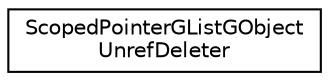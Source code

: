 digraph "类继承关系图"
{
  edge [fontname="Helvetica",fontsize="10",labelfontname="Helvetica",labelfontsize="10"];
  node [fontname="Helvetica",fontsize="10",shape=record];
  rankdir="LR";
  Node0 [label="ScopedPointerGListGObject\lUnrefDeleter",height=0.2,width=0.4,color="black", fillcolor="white", style="filled",URL="$struct_scoped_pointer_g_list_g_object_unref_deleter.html"];
}
